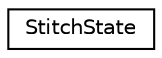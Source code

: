 digraph G
{
  edge [fontname="Helvetica",fontsize="10",labelfontname="Helvetica",labelfontsize="10"];
  node [fontname="Helvetica",fontsize="10",shape=record];
  rankdir=LR;
  Node1 [label="StitchState",height=0.2,width=0.4,color="black", fillcolor="white", style="filled",URL="$d6/d02/structStitchState.html"];
}
